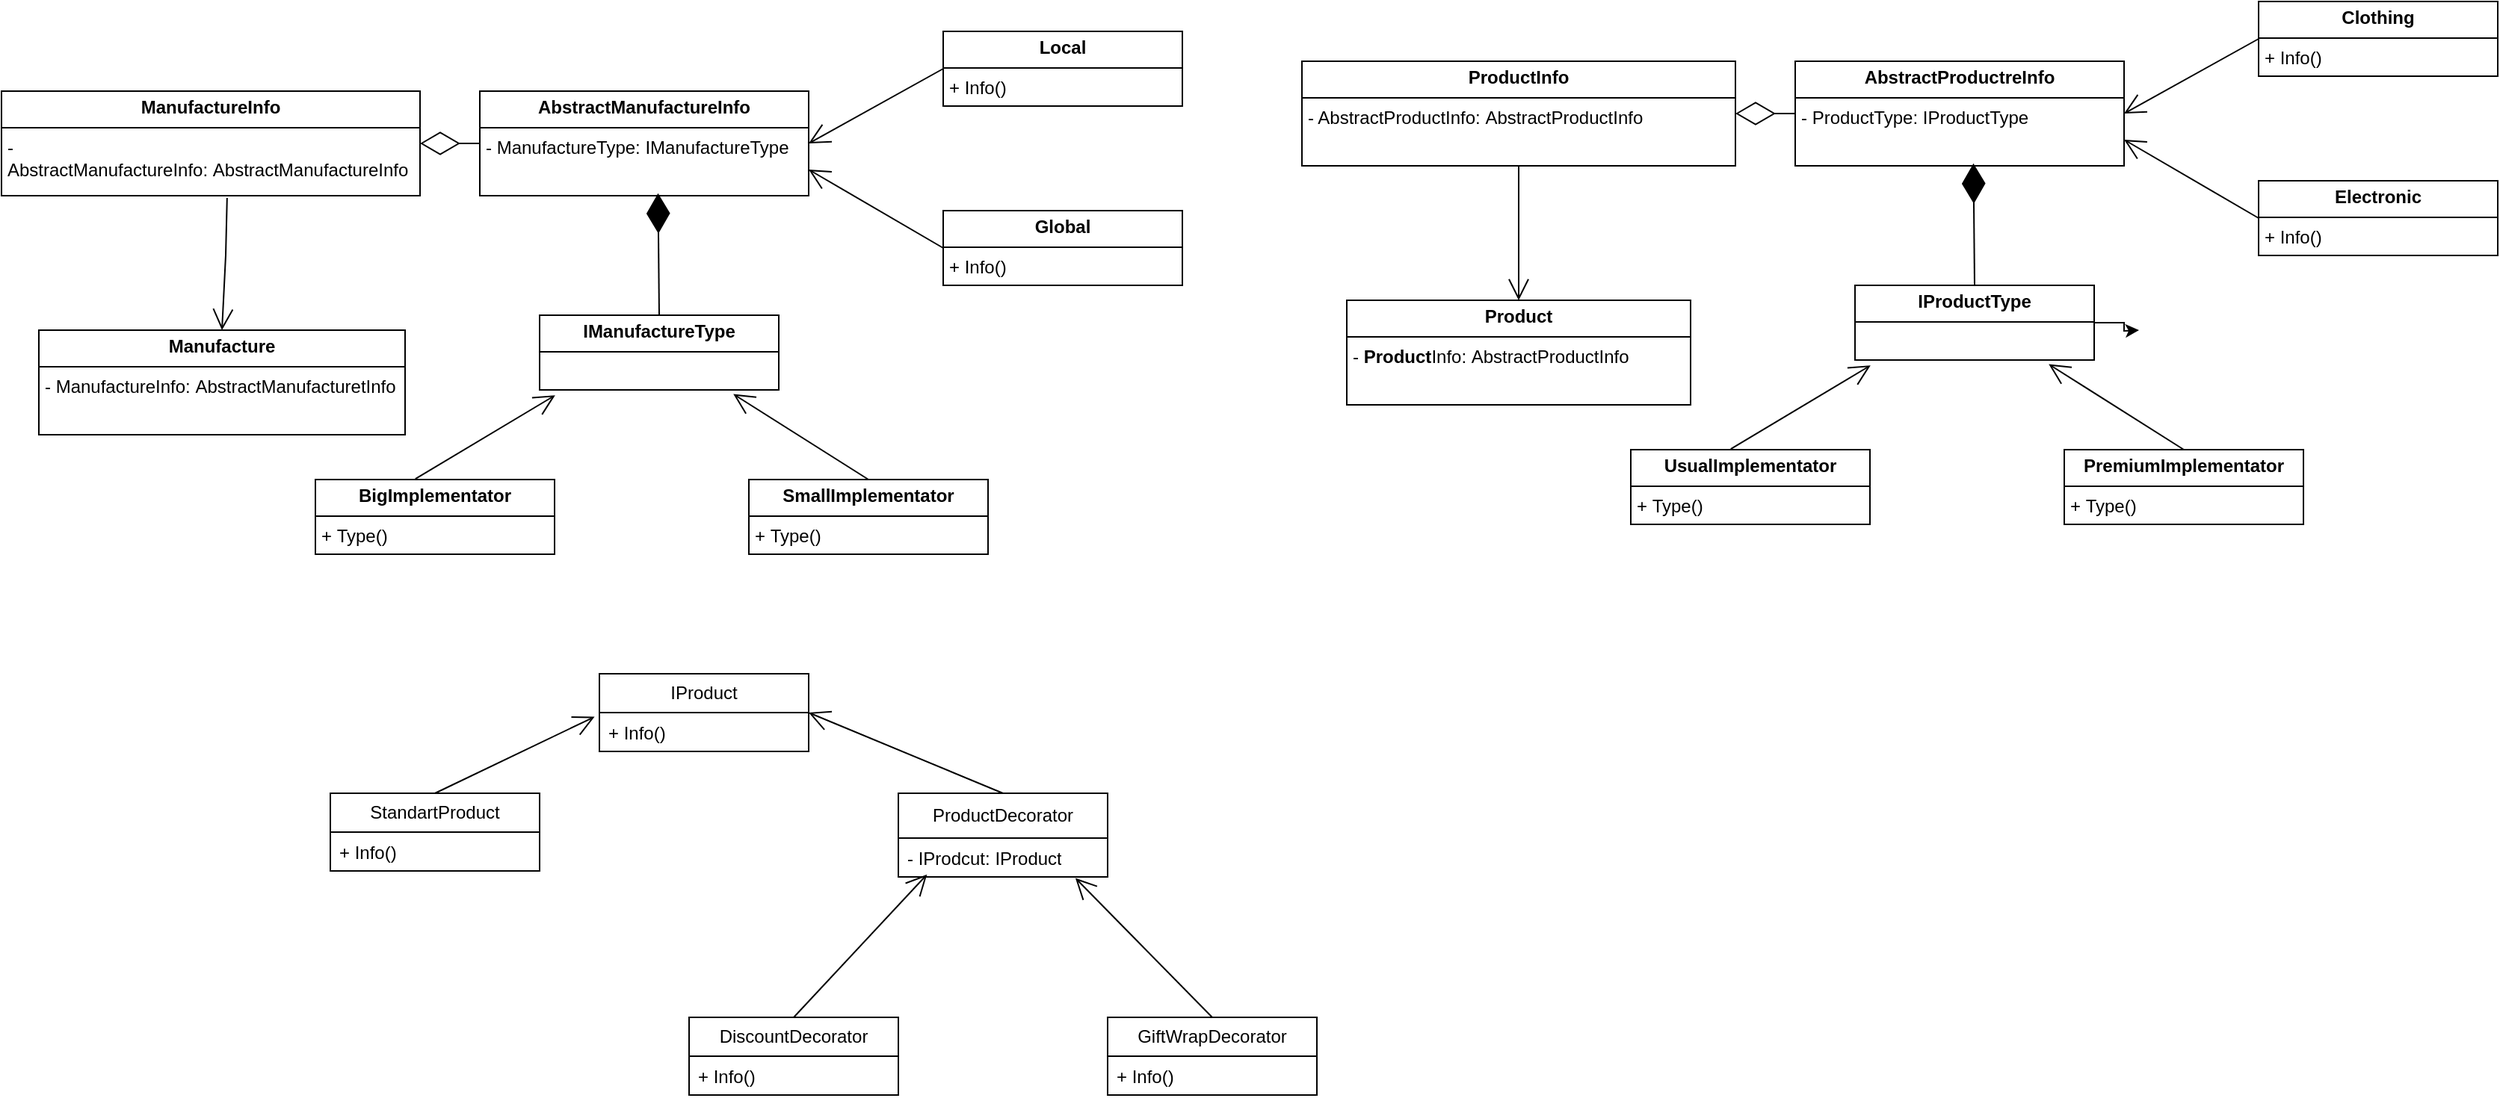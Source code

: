 <mxfile version="25.0.3">
  <diagram name="Page-1" id="6133507b-19e7-1e82-6fc7-422aa6c4b21f">
    <mxGraphModel dx="737" dy="324" grid="1" gridSize="10" guides="1" tooltips="1" connect="1" arrows="1" fold="1" page="1" pageScale="1" pageWidth="1100" pageHeight="850" background="none" math="0" shadow="0">
      <root>
        <mxCell id="0" />
        <mxCell id="1" parent="0" />
        <mxCell id="Sp487dNPAuaBBYyql61X-1" value="&lt;p style=&quot;margin:0px;margin-top:4px;text-align:center;&quot;&gt;&lt;b&gt;ManufactureInfo&lt;/b&gt;&lt;/p&gt;&lt;hr size=&quot;1&quot; style=&quot;border-style:solid;&quot;&gt;&lt;p style=&quot;margin:0px;margin-left:4px;&quot;&gt;- AbstractManufactureInfo:&amp;nbsp;&lt;span style=&quot;background-color: initial;&quot;&gt;AbstractManufactureInfo&lt;/span&gt;&lt;span style=&quot;background-color: initial;&quot;&gt;&amp;nbsp;&lt;/span&gt;&lt;/p&gt;" style="verticalAlign=top;align=left;overflow=fill;html=1;whiteSpace=wrap;" parent="1" vertex="1">
          <mxGeometry x="10" y="80" width="280" height="70" as="geometry" />
        </mxCell>
        <mxCell id="Sp487dNPAuaBBYyql61X-2" value="&lt;p style=&quot;margin:0px;margin-top:4px;text-align:center;&quot;&gt;&lt;b style=&quot;background-color: initial;&quot;&gt;AbstractManufacture&lt;/b&gt;&lt;b&gt;Info&lt;/b&gt;&lt;/p&gt;&lt;hr size=&quot;1&quot; style=&quot;border-style:solid;&quot;&gt;&lt;p style=&quot;margin:0px;margin-left:4px;&quot;&gt;- ManufactureType:&amp;nbsp;&lt;span style=&quot;background-color: initial;&quot;&gt;IManufactureType&lt;/span&gt;&lt;span style=&quot;background-color: initial;&quot;&gt;&amp;nbsp;&lt;/span&gt;&lt;/p&gt;" style="verticalAlign=top;align=left;overflow=fill;html=1;whiteSpace=wrap;" parent="1" vertex="1">
          <mxGeometry x="330" y="80" width="220" height="70" as="geometry" />
        </mxCell>
        <mxCell id="Sp487dNPAuaBBYyql61X-4" value="&lt;p style=&quot;margin:0px;margin-top:4px;text-align:center;&quot;&gt;&lt;b&gt;Local&lt;/b&gt;&lt;/p&gt;&lt;hr size=&quot;1&quot; style=&quot;border-style:solid;&quot;&gt;&lt;p style=&quot;margin:0px;margin-left:4px;&quot;&gt;+ Info()&lt;span style=&quot;background-color: initial;&quot;&gt;&amp;nbsp;&lt;/span&gt;&lt;/p&gt;" style="verticalAlign=top;align=left;overflow=fill;html=1;whiteSpace=wrap;" parent="1" vertex="1">
          <mxGeometry x="640" y="40" width="160" height="50" as="geometry" />
        </mxCell>
        <mxCell id="Sp487dNPAuaBBYyql61X-5" value="&lt;p style=&quot;margin:0px;margin-top:4px;text-align:center;&quot;&gt;&lt;b&gt;Global&lt;/b&gt;&lt;/p&gt;&lt;hr size=&quot;1&quot; style=&quot;border-style:solid;&quot;&gt;&lt;p style=&quot;margin:0px;margin-left:4px;&quot;&gt;+ Info()&lt;span style=&quot;background-color: initial;&quot;&gt;&amp;nbsp;&lt;/span&gt;&lt;/p&gt;" style="verticalAlign=top;align=left;overflow=fill;html=1;whiteSpace=wrap;" parent="1" vertex="1">
          <mxGeometry x="640" y="160" width="160" height="50" as="geometry" />
        </mxCell>
        <mxCell id="Sp487dNPAuaBBYyql61X-6" value="&lt;p style=&quot;margin:0px;margin-top:4px;text-align:center;&quot;&gt;&lt;b&gt;I&lt;/b&gt;&lt;b&gt;Manufacture&lt;/b&gt;&lt;b&gt;Type&lt;/b&gt;&lt;/p&gt;&lt;hr size=&quot;1&quot; style=&quot;border-style:solid;&quot;&gt;&lt;p style=&quot;margin:0px;margin-left:4px;&quot;&gt;&lt;br&gt;&lt;/p&gt;" style="verticalAlign=top;align=left;overflow=fill;html=1;whiteSpace=wrap;" parent="1" vertex="1">
          <mxGeometry x="370" y="230" width="160" height="50" as="geometry" />
        </mxCell>
        <mxCell id="Sp487dNPAuaBBYyql61X-7" value="&lt;p style=&quot;margin:0px;margin-top:4px;text-align:center;&quot;&gt;&lt;b&gt;BigImplementator&lt;/b&gt;&lt;/p&gt;&lt;hr size=&quot;1&quot; style=&quot;border-style:solid;&quot;&gt;&lt;p style=&quot;margin:0px;margin-left:4px;&quot;&gt;+&amp;nbsp;&lt;span style=&quot;color: rgba(0, 0, 0, 0); font-family: monospace; font-size: 0px; text-wrap: nowrap; background-color: initial;&quot;&gt;%3CmxGraphModel%3E%3Croot%3E%3CmxCell%20id%3D%220%22%2F%3E%3CmxCell%20id%3D%221%22%20parent%3D%220%22%2F%3E%3CmxCell%20id%3D%222%22%20value%3D%22%26lt%3Bp%20style%3D%26quot%3Bmargin%3A0px%3Bmargin-top%3A4px%3Btext-align%3Acenter%3B%26quot%3B%26gt%3B%26lt%3Bb%26gt%3BIProductType%26lt%3B%2Fb%26gt%3B%26lt%3B%2Fp%26gt%3B%26lt%3Bhr%20size%3D%26quot%3B1%26quot%3B%20style%3D%26quot%3Bborder-style%3Asolid%3B%26quot%3B%26gt%3B%26lt%3Bp%20style%3D%26quot%3Bmargin%3A0px%3Bmargin-left%3A4px%3B%26quot%3B%26gt%3B%2B%20Info()%26lt%3Bspan%20style%3D%26quot%3Bbackground-color%3A%20initial%3B%26quot%3B%26gt%3B%26amp%3Bnbsp%3B%26lt%3B%2Fspan%26gt%3B%26lt%3B%2Fp%26gt%3B%22%20style%3D%22verticalAlign%3Dtop%3Balign%3Dleft%3Boverflow%3Dfill%3Bhtml%3D1%3BwhiteSpace%3Dwrap%3B%22%20vertex%3D%221%22%20parent%3D%221%22%3E%3CmxGeometry%20x%3D%22370%22%20y%3D%22230%22%20width%3D%22160%22%20height%3D%2250%22%20as%3D%22geometry%22%2F%3E%3C%2FmxCell%3E%3C%2Froot%3E%3C%2FmxGraphModel%TypeTt&lt;/span&gt;&lt;span style=&quot;background-color: initial;&quot;&gt;Type()&lt;/span&gt;&lt;/p&gt;" style="verticalAlign=top;align=left;overflow=fill;html=1;whiteSpace=wrap;" parent="1" vertex="1">
          <mxGeometry x="220" y="340" width="160" height="50" as="geometry" />
        </mxCell>
        <mxCell id="Sp487dNPAuaBBYyql61X-8" value="&lt;p style=&quot;margin:0px;margin-top:4px;text-align:center;&quot;&gt;&lt;b&gt;SmallImplementator&lt;/b&gt;&lt;/p&gt;&lt;hr size=&quot;1&quot; style=&quot;border-style:solid;&quot;&gt;&lt;p style=&quot;margin:0px;margin-left:4px;&quot;&gt;+&amp;nbsp;&lt;span style=&quot;color: rgba(0, 0, 0, 0); font-family: monospace; font-size: 0px; text-wrap: nowrap; background-color: initial;&quot;&gt;%3CmxGraphModel%3E%3Croot%3E%3CmxCell%20id%3D%220%22%2F%3E%3CmxCell%20id%3D%221%22%20parent%3D%220%22%2F%3E%3CmxCell%20id%3D%222%22%20value%3D%22%26lt%3Bp%20style%3D%26quot%3Bmargin%3A0px%3Bmargin-top%3A4px%3Btext-align%3Acenter%3B%26quot%3B%26gt%3B%26lt%3Bb%26gt%3BIProductType%26lt%3B%2Fb%26gt%3B%26lt%3B%2Fp%26gt%3B%26lt%3Bhr%20size%3D%26quot%3B1%26quot%3B%20style%3D%26quot%3Bborder-style%3Asolid%3B%26quot%3B%26gt%3B%26lt%3Bp%20style%3D%26quot%3Bmargin%3A0px%3Bmargin-left%3A4px%3B%26quot%3B%26gt%3B%2B%20Info()%26lt%3Bspan%20style%3D%26quot%3Bbackground-color%3A%20initial%3B%26quot%3B%26gt%3B%26amp%3Bnbsp%3B%26lt%3B%2Fspan%26gt%3B%26lt%3B%2Fp%26gt%3B%22%20style%3D%22verticalAlign%3Dtop%3Balign%3Dleft%3Boverflow%3Dfill%3Bhtml%3D1%3BwhiteSpace%3Dwrap%3B%22%20vertex%3D%221%22%20parent%3D%221%22%3E%3CmxGeometry%20x%3D%22370%22%20y%3D%22230%22%20width%3D%22160%22%20height%3D%2250%22%20as%3D%22geometry%22%2F%3E%3C%2FmxCell%3E%3C%2Froot%3E%3C%2FmxGraphModel%TypeTt&lt;/span&gt;&lt;span style=&quot;background-color: initial;&quot;&gt;Type()&lt;/span&gt;&lt;/p&gt;" style="verticalAlign=top;align=left;overflow=fill;html=1;whiteSpace=wrap;" parent="1" vertex="1">
          <mxGeometry x="510" y="340" width="160" height="50" as="geometry" />
        </mxCell>
        <mxCell id="Sp487dNPAuaBBYyql61X-9" value="" style="endArrow=diamondThin;endFill=0;endSize=24;html=1;rounded=0;entryX=1;entryY=0.5;entryDx=0;entryDy=0;exitX=0;exitY=0.5;exitDx=0;exitDy=0;" parent="1" source="Sp487dNPAuaBBYyql61X-2" target="Sp487dNPAuaBBYyql61X-1" edge="1">
          <mxGeometry width="160" relative="1" as="geometry">
            <mxPoint x="370" y="260" as="sourcePoint" />
            <mxPoint x="530" y="260" as="targetPoint" />
          </mxGeometry>
        </mxCell>
        <mxCell id="Sp487dNPAuaBBYyql61X-10" value="" style="endArrow=open;endFill=1;endSize=12;html=1;rounded=0;exitX=0;exitY=0.5;exitDx=0;exitDy=0;entryX=1;entryY=0.5;entryDx=0;entryDy=0;" parent="1" source="Sp487dNPAuaBBYyql61X-4" target="Sp487dNPAuaBBYyql61X-2" edge="1">
          <mxGeometry width="160" relative="1" as="geometry">
            <mxPoint x="370" y="260" as="sourcePoint" />
            <mxPoint x="530" y="260" as="targetPoint" />
          </mxGeometry>
        </mxCell>
        <mxCell id="Sp487dNPAuaBBYyql61X-12" value="" style="endArrow=open;endFill=1;endSize=12;html=1;rounded=0;entryX=1;entryY=0.75;entryDx=0;entryDy=0;exitX=0;exitY=0.5;exitDx=0;exitDy=0;" parent="1" source="Sp487dNPAuaBBYyql61X-5" target="Sp487dNPAuaBBYyql61X-2" edge="1">
          <mxGeometry width="160" relative="1" as="geometry">
            <mxPoint x="370" y="260" as="sourcePoint" />
            <mxPoint x="530" y="260" as="targetPoint" />
          </mxGeometry>
        </mxCell>
        <mxCell id="Sp487dNPAuaBBYyql61X-13" value="" style="endArrow=diamondThin;endFill=1;endSize=24;html=1;rounded=0;entryX=0.542;entryY=0.977;entryDx=0;entryDy=0;exitX=0.5;exitY=0;exitDx=0;exitDy=0;entryPerimeter=0;" parent="1" source="Sp487dNPAuaBBYyql61X-6" target="Sp487dNPAuaBBYyql61X-2" edge="1">
          <mxGeometry width="160" relative="1" as="geometry">
            <mxPoint x="370" y="260" as="sourcePoint" />
            <mxPoint x="530" y="260" as="targetPoint" />
          </mxGeometry>
        </mxCell>
        <mxCell id="Sp487dNPAuaBBYyql61X-14" value="" style="endArrow=open;endFill=1;endSize=12;html=1;rounded=0;entryX=0.81;entryY=1.056;entryDx=0;entryDy=0;entryPerimeter=0;exitX=0.5;exitY=0;exitDx=0;exitDy=0;" parent="1" source="Sp487dNPAuaBBYyql61X-8" target="Sp487dNPAuaBBYyql61X-6" edge="1">
          <mxGeometry width="160" relative="1" as="geometry">
            <mxPoint x="370" y="260" as="sourcePoint" />
            <mxPoint x="530" y="260" as="targetPoint" />
          </mxGeometry>
        </mxCell>
        <mxCell id="Sp487dNPAuaBBYyql61X-15" value="" style="endArrow=open;endFill=1;endSize=12;html=1;rounded=0;entryX=0.065;entryY=1.072;entryDx=0;entryDy=0;entryPerimeter=0;exitX=0.418;exitY=-0.008;exitDx=0;exitDy=0;exitPerimeter=0;" parent="1" source="Sp487dNPAuaBBYyql61X-7" target="Sp487dNPAuaBBYyql61X-6" edge="1">
          <mxGeometry width="160" relative="1" as="geometry">
            <mxPoint x="320" y="330" as="sourcePoint" />
            <mxPoint x="530" y="260" as="targetPoint" />
          </mxGeometry>
        </mxCell>
        <mxCell id="Sp487dNPAuaBBYyql61X-16" value="ProductDecorator" style="swimlane;fontStyle=0;childLayout=stackLayout;horizontal=1;startSize=30;fillColor=none;horizontalStack=0;resizeParent=1;resizeParentMax=0;resizeLast=0;collapsible=1;marginBottom=0;whiteSpace=wrap;html=1;" parent="1" vertex="1">
          <mxGeometry x="610" y="550" width="140" height="56" as="geometry" />
        </mxCell>
        <mxCell id="Sp487dNPAuaBBYyql61X-17" value="- IProdcut: IProduct" style="text;strokeColor=none;fillColor=none;align=left;verticalAlign=top;spacingLeft=4;spacingRight=4;overflow=hidden;rotatable=0;points=[[0,0.5],[1,0.5]];portConstraint=eastwest;whiteSpace=wrap;html=1;" parent="Sp487dNPAuaBBYyql61X-16" vertex="1">
          <mxGeometry y="30" width="140" height="26" as="geometry" />
        </mxCell>
        <mxCell id="Sp487dNPAuaBBYyql61X-20" value="IProduct" style="swimlane;fontStyle=0;childLayout=stackLayout;horizontal=1;startSize=26;fillColor=none;horizontalStack=0;resizeParent=1;resizeParentMax=0;resizeLast=0;collapsible=1;marginBottom=0;whiteSpace=wrap;html=1;" parent="1" vertex="1">
          <mxGeometry x="410" y="470" width="140" height="52" as="geometry" />
        </mxCell>
        <mxCell id="Sp487dNPAuaBBYyql61X-21" value="+ Info()" style="text;strokeColor=none;fillColor=none;align=left;verticalAlign=top;spacingLeft=4;spacingRight=4;overflow=hidden;rotatable=0;points=[[0,0.5],[1,0.5]];portConstraint=eastwest;whiteSpace=wrap;html=1;" parent="Sp487dNPAuaBBYyql61X-20" vertex="1">
          <mxGeometry y="26" width="140" height="26" as="geometry" />
        </mxCell>
        <mxCell id="Sp487dNPAuaBBYyql61X-25" value="StandartProduct" style="swimlane;fontStyle=0;childLayout=stackLayout;horizontal=1;startSize=26;fillColor=none;horizontalStack=0;resizeParent=1;resizeParentMax=0;resizeLast=0;collapsible=1;marginBottom=0;whiteSpace=wrap;html=1;" parent="1" vertex="1">
          <mxGeometry x="230" y="550" width="140" height="52" as="geometry" />
        </mxCell>
        <mxCell id="Sp487dNPAuaBBYyql61X-26" value="+ Info()" style="text;strokeColor=none;fillColor=none;align=left;verticalAlign=top;spacingLeft=4;spacingRight=4;overflow=hidden;rotatable=0;points=[[0,0.5],[1,0.5]];portConstraint=eastwest;whiteSpace=wrap;html=1;" parent="Sp487dNPAuaBBYyql61X-25" vertex="1">
          <mxGeometry y="26" width="140" height="26" as="geometry" />
        </mxCell>
        <mxCell id="Sp487dNPAuaBBYyql61X-27" value="DiscountDecorator" style="swimlane;fontStyle=0;childLayout=stackLayout;horizontal=1;startSize=26;fillColor=none;horizontalStack=0;resizeParent=1;resizeParentMax=0;resizeLast=0;collapsible=1;marginBottom=0;whiteSpace=wrap;html=1;" parent="1" vertex="1">
          <mxGeometry x="470" y="700" width="140" height="52" as="geometry" />
        </mxCell>
        <mxCell id="Sp487dNPAuaBBYyql61X-28" value="+ Info()" style="text;strokeColor=none;fillColor=none;align=left;verticalAlign=top;spacingLeft=4;spacingRight=4;overflow=hidden;rotatable=0;points=[[0,0.5],[1,0.5]];portConstraint=eastwest;whiteSpace=wrap;html=1;" parent="Sp487dNPAuaBBYyql61X-27" vertex="1">
          <mxGeometry y="26" width="140" height="26" as="geometry" />
        </mxCell>
        <mxCell id="Sp487dNPAuaBBYyql61X-29" value="GiftWrapDecorator" style="swimlane;fontStyle=0;childLayout=stackLayout;horizontal=1;startSize=26;fillColor=none;horizontalStack=0;resizeParent=1;resizeParentMax=0;resizeLast=0;collapsible=1;marginBottom=0;whiteSpace=wrap;html=1;" parent="1" vertex="1">
          <mxGeometry x="750" y="700" width="140" height="52" as="geometry" />
        </mxCell>
        <mxCell id="Sp487dNPAuaBBYyql61X-30" value="+ Info()" style="text;strokeColor=none;fillColor=none;align=left;verticalAlign=top;spacingLeft=4;spacingRight=4;overflow=hidden;rotatable=0;points=[[0,0.5],[1,0.5]];portConstraint=eastwest;whiteSpace=wrap;html=1;" parent="Sp487dNPAuaBBYyql61X-29" vertex="1">
          <mxGeometry y="26" width="140" height="26" as="geometry" />
        </mxCell>
        <mxCell id="Sp487dNPAuaBBYyql61X-31" value="" style="endArrow=open;endFill=1;endSize=12;html=1;rounded=0;exitX=0.5;exitY=0;exitDx=0;exitDy=0;entryX=-0.023;entryY=0.108;entryDx=0;entryDy=0;entryPerimeter=0;" parent="1" source="Sp487dNPAuaBBYyql61X-25" target="Sp487dNPAuaBBYyql61X-21" edge="1">
          <mxGeometry width="160" relative="1" as="geometry">
            <mxPoint x="500" y="560" as="sourcePoint" />
            <mxPoint x="660" y="560" as="targetPoint" />
          </mxGeometry>
        </mxCell>
        <mxCell id="Sp487dNPAuaBBYyql61X-32" value="" style="endArrow=open;endFill=1;endSize=12;html=1;rounded=0;exitX=0.5;exitY=0;exitDx=0;exitDy=0;entryX=1;entryY=0.5;entryDx=0;entryDy=0;" parent="1" source="Sp487dNPAuaBBYyql61X-16" target="Sp487dNPAuaBBYyql61X-20" edge="1">
          <mxGeometry width="160" relative="1" as="geometry">
            <mxPoint x="500" y="560" as="sourcePoint" />
            <mxPoint x="660" y="560" as="targetPoint" />
          </mxGeometry>
        </mxCell>
        <mxCell id="Sp487dNPAuaBBYyql61X-35" value="" style="endArrow=open;endFill=1;endSize=12;html=1;rounded=0;exitX=0.5;exitY=0;exitDx=0;exitDy=0;entryX=0.137;entryY=0.938;entryDx=0;entryDy=0;entryPerimeter=0;" parent="1" source="Sp487dNPAuaBBYyql61X-27" target="Sp487dNPAuaBBYyql61X-17" edge="1">
          <mxGeometry width="160" relative="1" as="geometry">
            <mxPoint x="500" y="560" as="sourcePoint" />
            <mxPoint x="630" y="610" as="targetPoint" />
          </mxGeometry>
        </mxCell>
        <mxCell id="Sp487dNPAuaBBYyql61X-36" value="" style="endArrow=open;endFill=1;endSize=12;html=1;rounded=0;exitX=0.5;exitY=0;exitDx=0;exitDy=0;entryX=0.846;entryY=1.031;entryDx=0;entryDy=0;entryPerimeter=0;" parent="1" source="Sp487dNPAuaBBYyql61X-29" target="Sp487dNPAuaBBYyql61X-17" edge="1">
          <mxGeometry width="160" relative="1" as="geometry">
            <mxPoint x="500" y="560" as="sourcePoint" />
            <mxPoint x="710" y="600" as="targetPoint" />
          </mxGeometry>
        </mxCell>
        <mxCell id="2irFJKZLfTJ9Ch4X9ONN-1" value="&lt;p style=&quot;margin:0px;margin-top:4px;text-align:center;&quot;&gt;&lt;b&gt;Manufacture&lt;/b&gt;&lt;/p&gt;&lt;hr size=&quot;1&quot; style=&quot;border-style:solid;&quot;&gt;&lt;p style=&quot;margin:0px;margin-left:4px;&quot;&gt;- ManufactureInfo:&amp;nbsp;&lt;span style=&quot;background-color: initial;&quot;&gt;AbstractManufacturetInfo&lt;/span&gt;&lt;span style=&quot;background-color: initial;&quot;&gt;&amp;nbsp;&lt;/span&gt;&lt;/p&gt;" style="verticalAlign=top;align=left;overflow=fill;html=1;whiteSpace=wrap;" vertex="1" parent="1">
          <mxGeometry x="35" y="240" width="245" height="70" as="geometry" />
        </mxCell>
        <mxCell id="2irFJKZLfTJ9Ch4X9ONN-2" value="" style="endArrow=open;endFill=1;endSize=12;html=1;rounded=0;exitX=0.539;exitY=1.022;exitDx=0;exitDy=0;entryX=0.5;entryY=0;entryDx=0;entryDy=0;exitPerimeter=0;" edge="1" parent="1" source="Sp487dNPAuaBBYyql61X-1" target="2irFJKZLfTJ9Ch4X9ONN-1">
          <mxGeometry width="160" relative="1" as="geometry">
            <mxPoint x="650" y="75" as="sourcePoint" />
            <mxPoint x="560" y="125" as="targetPoint" />
            <Array as="points">
              <mxPoint x="160" y="190" />
            </Array>
          </mxGeometry>
        </mxCell>
        <mxCell id="2irFJKZLfTJ9Ch4X9ONN-4" value="&lt;p style=&quot;margin:0px;margin-top:4px;text-align:center;&quot;&gt;&lt;b style=&quot;background-color: initial;&quot;&gt;Product&lt;/b&gt;&lt;b&gt;Info&lt;/b&gt;&lt;/p&gt;&lt;hr size=&quot;1&quot; style=&quot;border-style:solid;&quot;&gt;&lt;p style=&quot;margin:0px;margin-left:4px;&quot;&gt;- AbstractProductInfo:&amp;nbsp;&lt;span style=&quot;background-color: initial;&quot;&gt;Abstract&lt;/span&gt;Product&lt;span style=&quot;background-color: initial;&quot;&gt;Info&lt;/span&gt;&lt;span style=&quot;background-color: initial;&quot;&gt;&amp;nbsp;&lt;/span&gt;&lt;/p&gt;" style="verticalAlign=top;align=left;overflow=fill;html=1;whiteSpace=wrap;" vertex="1" parent="1">
          <mxGeometry x="880" y="60" width="290" height="70" as="geometry" />
        </mxCell>
        <mxCell id="2irFJKZLfTJ9Ch4X9ONN-5" value="&lt;p style=&quot;margin:0px;margin-top:4px;text-align:center;&quot;&gt;&lt;b style=&quot;background-color: initial;&quot;&gt;AbstractProductre&lt;/b&gt;&lt;b&gt;Info&lt;/b&gt;&lt;/p&gt;&lt;hr size=&quot;1&quot; style=&quot;border-style:solid;&quot;&gt;&lt;p style=&quot;margin:0px;margin-left:4px;&quot;&gt;- ProductType:&amp;nbsp;&lt;span style=&quot;background-color: initial;&quot;&gt;I&lt;/span&gt;Product&lt;span style=&quot;background-color: initial;&quot;&gt;Type&lt;/span&gt;&lt;span style=&quot;background-color: initial;&quot;&gt;&amp;nbsp;&lt;/span&gt;&lt;/p&gt;" style="verticalAlign=top;align=left;overflow=fill;html=1;whiteSpace=wrap;" vertex="1" parent="1">
          <mxGeometry x="1210" y="60" width="220" height="70" as="geometry" />
        </mxCell>
        <mxCell id="2irFJKZLfTJ9Ch4X9ONN-6" value="&lt;p style=&quot;margin:0px;margin-top:4px;text-align:center;&quot;&gt;&lt;b&gt;Clothing&lt;/b&gt;&lt;/p&gt;&lt;hr size=&quot;1&quot; style=&quot;border-style:solid;&quot;&gt;&lt;p style=&quot;margin:0px;margin-left:4px;&quot;&gt;+ Info()&lt;span style=&quot;background-color: initial;&quot;&gt;&amp;nbsp;&lt;/span&gt;&lt;/p&gt;" style="verticalAlign=top;align=left;overflow=fill;html=1;whiteSpace=wrap;" vertex="1" parent="1">
          <mxGeometry x="1520" y="20" width="160" height="50" as="geometry" />
        </mxCell>
        <mxCell id="2irFJKZLfTJ9Ch4X9ONN-7" value="&lt;p style=&quot;margin:0px;margin-top:4px;text-align:center;&quot;&gt;&lt;b&gt;Electronic&lt;/b&gt;&lt;/p&gt;&lt;hr size=&quot;1&quot; style=&quot;border-style:solid;&quot;&gt;&lt;p style=&quot;margin:0px;margin-left:4px;&quot;&gt;+ Info()&lt;span style=&quot;background-color: initial;&quot;&gt;&amp;nbsp;&lt;/span&gt;&lt;/p&gt;" style="verticalAlign=top;align=left;overflow=fill;html=1;whiteSpace=wrap;" vertex="1" parent="1">
          <mxGeometry x="1520" y="140" width="160" height="50" as="geometry" />
        </mxCell>
        <mxCell id="2irFJKZLfTJ9Ch4X9ONN-19" style="edgeStyle=orthogonalEdgeStyle;rounded=0;orthogonalLoop=1;jettySize=auto;html=1;" edge="1" parent="1" source="2irFJKZLfTJ9Ch4X9ONN-8">
          <mxGeometry relative="1" as="geometry">
            <mxPoint x="1440" y="240" as="targetPoint" />
          </mxGeometry>
        </mxCell>
        <mxCell id="2irFJKZLfTJ9Ch4X9ONN-8" value="&lt;p style=&quot;margin:0px;margin-top:4px;text-align:center;&quot;&gt;&lt;b&gt;I&lt;/b&gt;&lt;b style=&quot;background-color: initial;&quot;&gt;Product&lt;/b&gt;&lt;b&gt;Type&lt;/b&gt;&lt;/p&gt;&lt;hr size=&quot;1&quot; style=&quot;border-style:solid;&quot;&gt;&lt;p style=&quot;margin:0px;margin-left:4px;&quot;&gt;&lt;br&gt;&lt;/p&gt;" style="verticalAlign=top;align=left;overflow=fill;html=1;whiteSpace=wrap;" vertex="1" parent="1">
          <mxGeometry x="1250" y="210" width="160" height="50" as="geometry" />
        </mxCell>
        <mxCell id="2irFJKZLfTJ9Ch4X9ONN-9" value="&lt;p style=&quot;margin:0px;margin-top:4px;text-align:center;&quot;&gt;&lt;b&gt;UsualImplementator&lt;/b&gt;&lt;/p&gt;&lt;hr size=&quot;1&quot; style=&quot;border-style:solid;&quot;&gt;&lt;p style=&quot;margin:0px;margin-left:4px;&quot;&gt;+&amp;nbsp;&lt;span style=&quot;color: rgba(0, 0, 0, 0); font-family: monospace; font-size: 0px; text-wrap: nowrap; background-color: initial;&quot;&gt;%3CmxGraphModel%3E%3Croot%3E%3CmxCell%20id%3D%220%22%2F%3E%3CmxCell%20id%3D%221%22%20parent%3D%220%22%2F%3E%3CmxCell%20id%3D%222%22%20value%3D%22%26lt%3Bp%20style%3D%26quot%3Bmargin%3A0px%3Bmargin-top%3A4px%3Btext-align%3Acenter%3B%26quot%3B%26gt%3B%26lt%3Bb%26gt%3BIProductType%26lt%3B%2Fb%26gt%3B%26lt%3B%2Fp%26gt%3B%26lt%3Bhr%20size%3D%26quot%3B1%26quot%3B%20style%3D%26quot%3Bborder-style%3Asolid%3B%26quot%3B%26gt%3B%26lt%3Bp%20style%3D%26quot%3Bmargin%3A0px%3Bmargin-left%3A4px%3B%26quot%3B%26gt%3B%2B%20Info()%26lt%3Bspan%20style%3D%26quot%3Bbackground-color%3A%20initial%3B%26quot%3B%26gt%3B%26amp%3Bnbsp%3B%26lt%3B%2Fspan%26gt%3B%26lt%3B%2Fp%26gt%3B%22%20style%3D%22verticalAlign%3Dtop%3Balign%3Dleft%3Boverflow%3Dfill%3Bhtml%3D1%3BwhiteSpace%3Dwrap%3B%22%20vertex%3D%221%22%20parent%3D%221%22%3E%3CmxGeometry%20x%3D%22370%22%20y%3D%22230%22%20width%3D%22160%22%20height%3D%2250%22%20as%3D%22geometry%22%2F%3E%3C%2FmxCell%3E%3C%2Froot%3E%3C%2FmxGraphModel%TypeTt&lt;/span&gt;&lt;span style=&quot;background-color: initial;&quot;&gt;Type()&lt;/span&gt;&lt;/p&gt;" style="verticalAlign=top;align=left;overflow=fill;html=1;whiteSpace=wrap;" vertex="1" parent="1">
          <mxGeometry x="1100" y="320" width="160" height="50" as="geometry" />
        </mxCell>
        <mxCell id="2irFJKZLfTJ9Ch4X9ONN-10" value="&lt;p style=&quot;margin:0px;margin-top:4px;text-align:center;&quot;&gt;&lt;b&gt;PremiumImplementator&lt;/b&gt;&lt;/p&gt;&lt;hr size=&quot;1&quot; style=&quot;border-style:solid;&quot;&gt;&lt;p style=&quot;margin:0px;margin-left:4px;&quot;&gt;+&amp;nbsp;&lt;span style=&quot;color: rgba(0, 0, 0, 0); font-family: monospace; font-size: 0px; text-wrap: nowrap; background-color: initial;&quot;&gt;%3CmxGraphModel%3E%3Croot%3E%3CmxCell%20id%3D%220%22%2F%3E%3CmxCell%20id%3D%221%22%20parent%3D%220%22%2F%3E%3CmxCell%20id%3D%222%22%20value%3D%22%26lt%3Bp%20style%3D%26quot%3Bmargin%3A0px%3Bmargin-top%3A4px%3Btext-align%3Acenter%3B%26quot%3B%26gt%3B%26lt%3Bb%26gt%3BIProductType%26lt%3B%2Fb%26gt%3B%26lt%3B%2Fp%26gt%3B%26lt%3Bhr%20size%3D%26quot%3B1%26quot%3B%20style%3D%26quot%3Bborder-style%3Asolid%3B%26quot%3B%26gt%3B%26lt%3Bp%20style%3D%26quot%3Bmargin%3A0px%3Bmargin-left%3A4px%3B%26quot%3B%26gt%3B%2B%20Info()%26lt%3Bspan%20style%3D%26quot%3Bbackground-color%3A%20initial%3B%26quot%3B%26gt%3B%26amp%3Bnbsp%3B%26lt%3B%2Fspan%26gt%3B%26lt%3B%2Fp%26gt%3B%22%20style%3D%22verticalAlign%3Dtop%3Balign%3Dleft%3Boverflow%3Dfill%3Bhtml%3D1%3BwhiteSpace%3Dwrap%3B%22%20vertex%3D%221%22%20parent%3D%221%22%3E%3CmxGeometry%20x%3D%22370%22%20y%3D%22230%22%20width%3D%22160%22%20height%3D%2250%22%20as%3D%22geometry%22%2F%3E%3C%2FmxCell%3E%3C%2Froot%3E%3C%2FmxGraphModel%TypeTt&lt;/span&gt;&lt;span style=&quot;background-color: initial;&quot;&gt;Type()&lt;/span&gt;&lt;/p&gt;" style="verticalAlign=top;align=left;overflow=fill;html=1;whiteSpace=wrap;" vertex="1" parent="1">
          <mxGeometry x="1390" y="320" width="160" height="50" as="geometry" />
        </mxCell>
        <mxCell id="2irFJKZLfTJ9Ch4X9ONN-11" value="" style="endArrow=diamondThin;endFill=0;endSize=24;html=1;rounded=0;entryX=1;entryY=0.5;entryDx=0;entryDy=0;exitX=0;exitY=0.5;exitDx=0;exitDy=0;" edge="1" parent="1" source="2irFJKZLfTJ9Ch4X9ONN-5" target="2irFJKZLfTJ9Ch4X9ONN-4">
          <mxGeometry width="160" relative="1" as="geometry">
            <mxPoint x="1250" y="240" as="sourcePoint" />
            <mxPoint x="1410" y="240" as="targetPoint" />
          </mxGeometry>
        </mxCell>
        <mxCell id="2irFJKZLfTJ9Ch4X9ONN-12" value="" style="endArrow=open;endFill=1;endSize=12;html=1;rounded=0;exitX=0;exitY=0.5;exitDx=0;exitDy=0;entryX=1;entryY=0.5;entryDx=0;entryDy=0;" edge="1" parent="1" source="2irFJKZLfTJ9Ch4X9ONN-6" target="2irFJKZLfTJ9Ch4X9ONN-5">
          <mxGeometry width="160" relative="1" as="geometry">
            <mxPoint x="1250" y="240" as="sourcePoint" />
            <mxPoint x="1410" y="240" as="targetPoint" />
          </mxGeometry>
        </mxCell>
        <mxCell id="2irFJKZLfTJ9Ch4X9ONN-13" value="" style="endArrow=open;endFill=1;endSize=12;html=1;rounded=0;entryX=1;entryY=0.75;entryDx=0;entryDy=0;exitX=0;exitY=0.5;exitDx=0;exitDy=0;" edge="1" parent="1" source="2irFJKZLfTJ9Ch4X9ONN-7" target="2irFJKZLfTJ9Ch4X9ONN-5">
          <mxGeometry width="160" relative="1" as="geometry">
            <mxPoint x="1250" y="240" as="sourcePoint" />
            <mxPoint x="1410" y="240" as="targetPoint" />
          </mxGeometry>
        </mxCell>
        <mxCell id="2irFJKZLfTJ9Ch4X9ONN-14" value="" style="endArrow=diamondThin;endFill=1;endSize=24;html=1;rounded=0;entryX=0.542;entryY=0.977;entryDx=0;entryDy=0;exitX=0.5;exitY=0;exitDx=0;exitDy=0;entryPerimeter=0;" edge="1" parent="1" source="2irFJKZLfTJ9Ch4X9ONN-8" target="2irFJKZLfTJ9Ch4X9ONN-5">
          <mxGeometry width="160" relative="1" as="geometry">
            <mxPoint x="1250" y="240" as="sourcePoint" />
            <mxPoint x="1410" y="240" as="targetPoint" />
          </mxGeometry>
        </mxCell>
        <mxCell id="2irFJKZLfTJ9Ch4X9ONN-15" value="" style="endArrow=open;endFill=1;endSize=12;html=1;rounded=0;entryX=0.81;entryY=1.056;entryDx=0;entryDy=0;entryPerimeter=0;exitX=0.5;exitY=0;exitDx=0;exitDy=0;" edge="1" parent="1" source="2irFJKZLfTJ9Ch4X9ONN-10" target="2irFJKZLfTJ9Ch4X9ONN-8">
          <mxGeometry width="160" relative="1" as="geometry">
            <mxPoint x="1250" y="240" as="sourcePoint" />
            <mxPoint x="1410" y="240" as="targetPoint" />
          </mxGeometry>
        </mxCell>
        <mxCell id="2irFJKZLfTJ9Ch4X9ONN-16" value="" style="endArrow=open;endFill=1;endSize=12;html=1;rounded=0;entryX=0.065;entryY=1.072;entryDx=0;entryDy=0;entryPerimeter=0;exitX=0.418;exitY=-0.008;exitDx=0;exitDy=0;exitPerimeter=0;" edge="1" parent="1" source="2irFJKZLfTJ9Ch4X9ONN-9" target="2irFJKZLfTJ9Ch4X9ONN-8">
          <mxGeometry width="160" relative="1" as="geometry">
            <mxPoint x="1200" y="310" as="sourcePoint" />
            <mxPoint x="1410" y="240" as="targetPoint" />
          </mxGeometry>
        </mxCell>
        <mxCell id="2irFJKZLfTJ9Ch4X9ONN-17" value="&lt;p style=&quot;margin:0px;margin-top:4px;text-align:center;&quot;&gt;&lt;b style=&quot;background-color: initial;&quot;&gt;Product&lt;/b&gt;&lt;br&gt;&lt;/p&gt;&lt;hr size=&quot;1&quot; style=&quot;border-style:solid;&quot;&gt;&lt;p style=&quot;margin:0px;margin-left:4px;&quot;&gt;-&amp;nbsp;&lt;b style=&quot;text-align: center; background-color: initial;&quot;&gt;Product&lt;/b&gt;Info:&amp;nbsp;&lt;span style=&quot;background-color: initial;&quot;&gt;AbstractProductInfo&lt;/span&gt;&lt;span style=&quot;background-color: initial;&quot;&gt;&amp;nbsp;&lt;/span&gt;&lt;/p&gt;" style="verticalAlign=top;align=left;overflow=fill;html=1;whiteSpace=wrap;" vertex="1" parent="1">
          <mxGeometry x="910" y="220" width="230" height="70" as="geometry" />
        </mxCell>
        <mxCell id="2irFJKZLfTJ9Ch4X9ONN-18" value="" style="endArrow=open;endFill=1;endSize=12;html=1;rounded=0;exitX=0.5;exitY=1;exitDx=0;exitDy=0;entryX=0.5;entryY=0;entryDx=0;entryDy=0;" edge="1" parent="1" source="2irFJKZLfTJ9Ch4X9ONN-4" target="2irFJKZLfTJ9Ch4X9ONN-17">
          <mxGeometry width="160" relative="1" as="geometry">
            <mxPoint x="1530" y="55" as="sourcePoint" />
            <mxPoint x="1440" y="105" as="targetPoint" />
          </mxGeometry>
        </mxCell>
      </root>
    </mxGraphModel>
  </diagram>
</mxfile>
